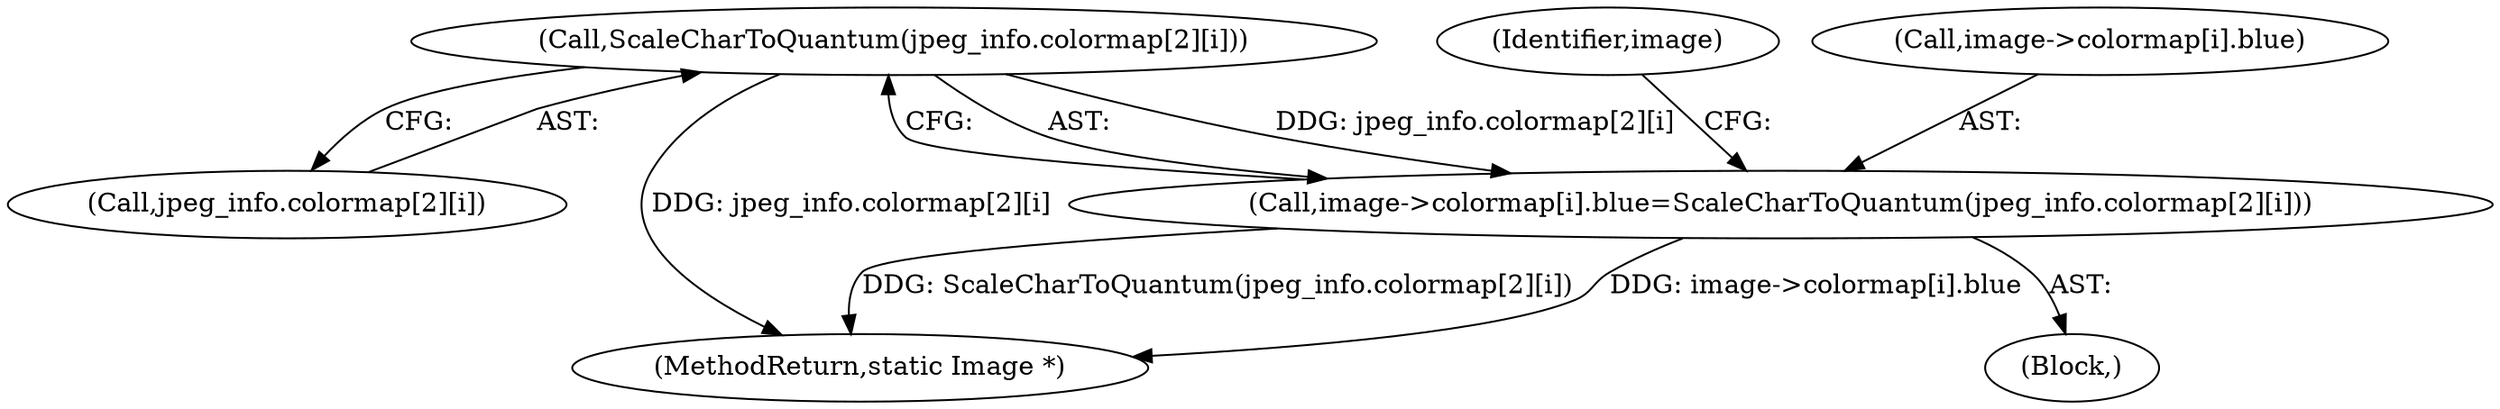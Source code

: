 digraph "0_ImageMagick_948356eec65aea91995d4b7cc487d197d2c5f602@array" {
"1001358" [label="(Call,ScaleCharToQuantum(jpeg_info.colormap[2][i]))"];
"1001350" [label="(Call,image->colormap[i].blue=ScaleCharToQuantum(jpeg_info.colormap[2][i]))"];
"1001370" [label="(Identifier,image)"];
"1001359" [label="(Call,jpeg_info.colormap[2][i])"];
"1001358" [label="(Call,ScaleCharToQuantum(jpeg_info.colormap[2][i]))"];
"1001317" [label="(Block,)"];
"1001351" [label="(Call,image->colormap[i].blue)"];
"1001350" [label="(Call,image->colormap[i].blue=ScaleCharToQuantum(jpeg_info.colormap[2][i]))"];
"1001881" [label="(MethodReturn,static Image *)"];
"1001358" -> "1001350"  [label="AST: "];
"1001358" -> "1001359"  [label="CFG: "];
"1001359" -> "1001358"  [label="AST: "];
"1001350" -> "1001358"  [label="CFG: "];
"1001358" -> "1001881"  [label="DDG: jpeg_info.colormap[2][i]"];
"1001358" -> "1001350"  [label="DDG: jpeg_info.colormap[2][i]"];
"1001350" -> "1001317"  [label="AST: "];
"1001351" -> "1001350"  [label="AST: "];
"1001370" -> "1001350"  [label="CFG: "];
"1001350" -> "1001881"  [label="DDG: ScaleCharToQuantum(jpeg_info.colormap[2][i])"];
"1001350" -> "1001881"  [label="DDG: image->colormap[i].blue"];
}

